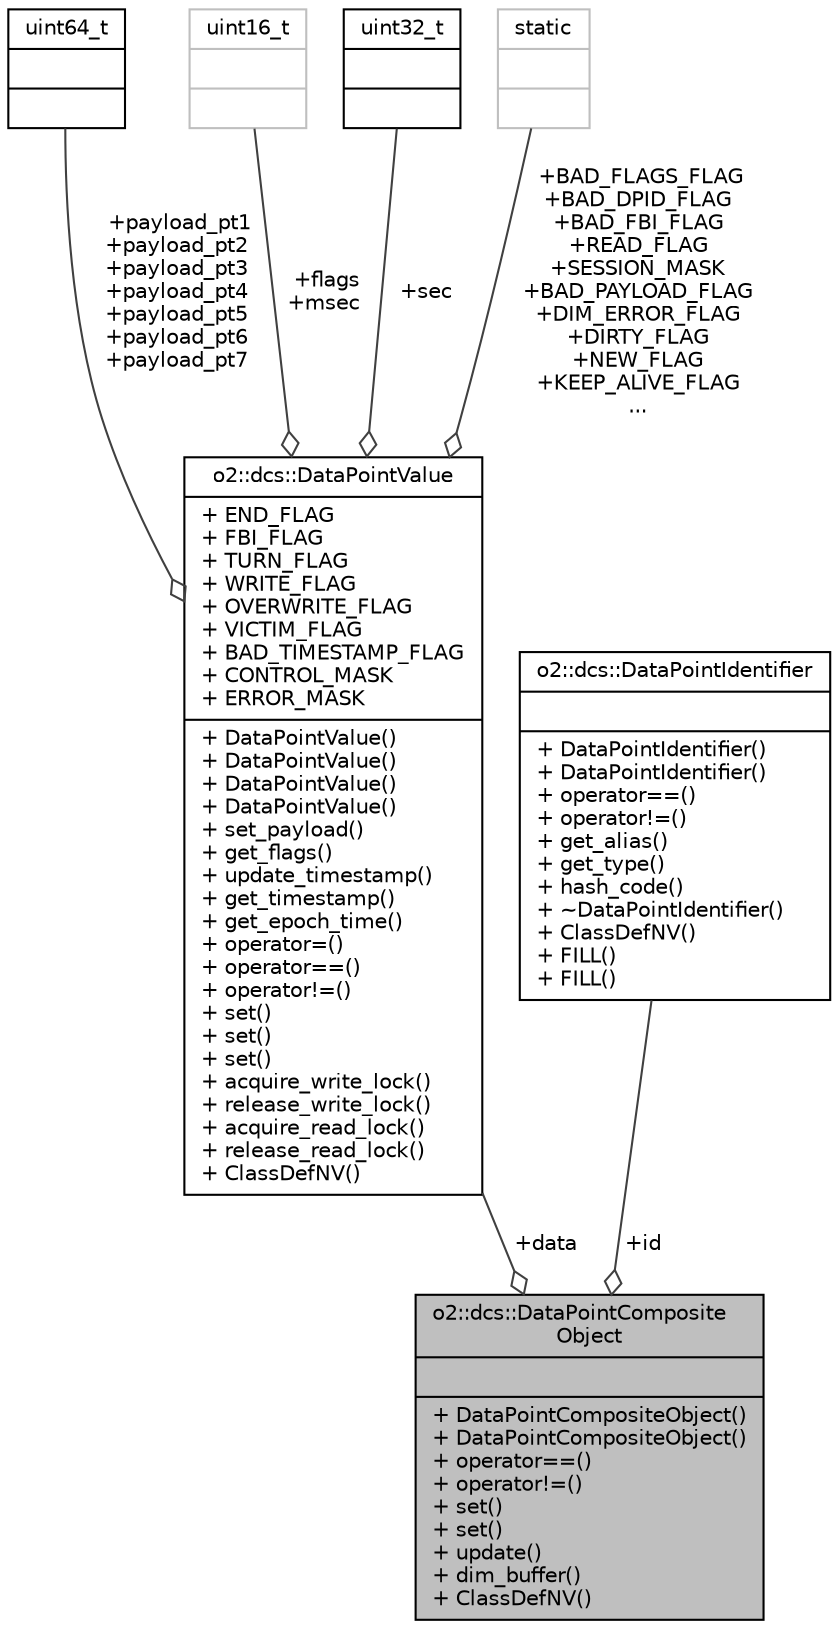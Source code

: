 digraph "o2::dcs::DataPointCompositeObject"
{
 // INTERACTIVE_SVG=YES
  bgcolor="transparent";
  edge [fontname="Helvetica",fontsize="10",labelfontname="Helvetica",labelfontsize="10"];
  node [fontname="Helvetica",fontsize="10",shape=record];
  Node1 [label="{o2::dcs::DataPointComposite\lObject\n||+ DataPointCompositeObject()\l+ DataPointCompositeObject()\l+ operator==()\l+ operator!=()\l+ set()\l+ set()\l+ update()\l+ dim_buffer()\l+ ClassDefNV()\l}",height=0.2,width=0.4,color="black", fillcolor="grey75", style="filled", fontcolor="black"];
  Node2 -> Node1 [color="grey25",fontsize="10",style="solid",label=" +data" ,arrowhead="odiamond",fontname="Helvetica"];
  Node2 [label="{o2::dcs::DataPointValue\n|+ END_FLAG\l+ FBI_FLAG\l+ TURN_FLAG\l+ WRITE_FLAG\l+ OVERWRITE_FLAG\l+ VICTIM_FLAG\l+ BAD_TIMESTAMP_FLAG\l+ CONTROL_MASK\l+ ERROR_MASK\l|+ DataPointValue()\l+ DataPointValue()\l+ DataPointValue()\l+ DataPointValue()\l+ set_payload()\l+ get_flags()\l+ update_timestamp()\l+ get_timestamp()\l+ get_epoch_time()\l+ operator=()\l+ operator==()\l+ operator!=()\l+ set()\l+ set()\l+ set()\l+ acquire_write_lock()\l+ release_write_lock()\l+ acquire_read_lock()\l+ release_read_lock()\l+ ClassDefNV()\l}",height=0.2,width=0.4,color="black",URL="$d7/df8/structo2_1_1dcs_1_1DataPointValue.html"];
  Node3 -> Node2 [color="grey25",fontsize="10",style="solid",label=" +payload_pt1\n+payload_pt2\n+payload_pt3\n+payload_pt4\n+payload_pt5\n+payload_pt6\n+payload_pt7" ,arrowhead="odiamond",fontname="Helvetica"];
  Node3 [label="{uint64_t\n||}",height=0.2,width=0.4,color="black",URL="$d6/d30/classuint64__t.html"];
  Node4 -> Node2 [color="grey25",fontsize="10",style="solid",label=" +flags\n+msec" ,arrowhead="odiamond",fontname="Helvetica"];
  Node4 [label="{uint16_t\n||}",height=0.2,width=0.4,color="grey75"];
  Node5 -> Node2 [color="grey25",fontsize="10",style="solid",label=" +sec" ,arrowhead="odiamond",fontname="Helvetica"];
  Node5 [label="{uint32_t\n||}",height=0.2,width=0.4,color="black",URL="$d3/d87/classuint32__t.html"];
  Node6 -> Node2 [color="grey25",fontsize="10",style="solid",label=" +BAD_FLAGS_FLAG\n+BAD_DPID_FLAG\n+BAD_FBI_FLAG\n+READ_FLAG\n+SESSION_MASK\n+BAD_PAYLOAD_FLAG\n+DIM_ERROR_FLAG\n+DIRTY_FLAG\n+NEW_FLAG\n+KEEP_ALIVE_FLAG\n..." ,arrowhead="odiamond",fontname="Helvetica"];
  Node6 [label="{static\n||}",height=0.2,width=0.4,color="grey75"];
  Node7 -> Node1 [color="grey25",fontsize="10",style="solid",label=" +id" ,arrowhead="odiamond",fontname="Helvetica"];
  Node7 [label="{o2::dcs::DataPointIdentifier\n||+ DataPointIdentifier()\l+ DataPointIdentifier()\l+ operator==()\l+ operator!=()\l+ get_alias()\l+ get_type()\l+ hash_code()\l+ ~DataPointIdentifier()\l+ ClassDefNV()\l+ FILL()\l+ FILL()\l}",height=0.2,width=0.4,color="black",URL="$da/dfd/classo2_1_1dcs_1_1DataPointIdentifier.html"];
}
